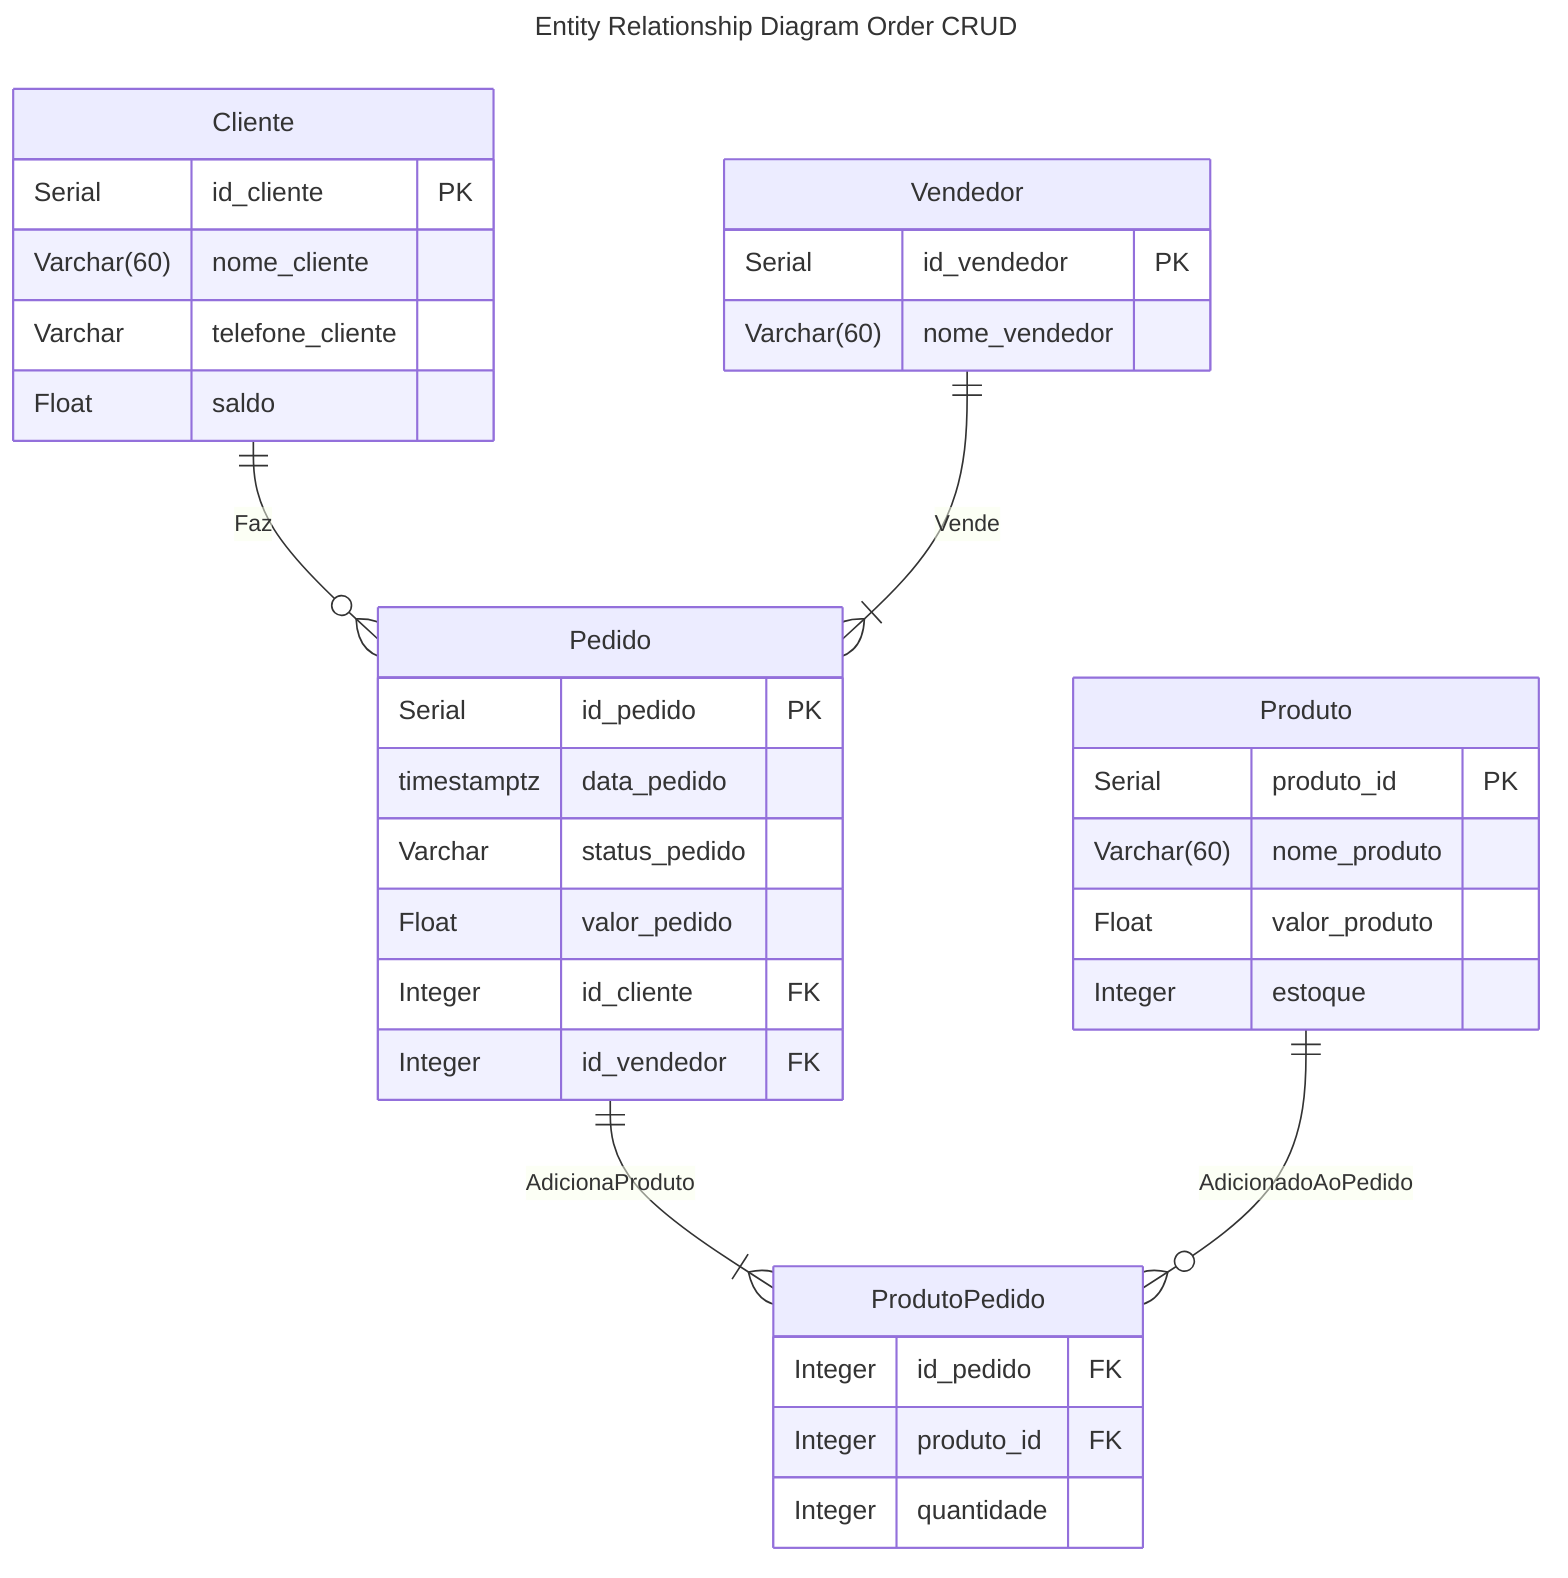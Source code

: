 ---
title: Entity Relationship Diagram Order CRUD
---
erDiagram
    Cliente{
        Serial id_cliente PK
        Varchar(60) nome_cliente
        Varchar telefone_cliente
        Float saldo
    }

    Vendedor{
        Serial id_vendedor PK
        Varchar(60) nome_vendedor
    }

    Pedido{
        Serial id_pedido PK
        timestamptz data_pedido
        Varchar status_pedido
        Float valor_pedido
        Integer id_cliente FK
        Integer id_vendedor FK 
    }

    Produto{
        Serial produto_id PK
        Varchar(60) nome_produto
        Float valor_produto
        Integer estoque
    }

    ProdutoPedido{
        Integer id_pedido FK
        Integer produto_id FK
        Integer quantidade
    }

    Cliente ||--o{ Pedido : Faz
    Vendedor ||--|{ Pedido : Vende
    Pedido ||--|{ ProdutoPedido : AdicionaProduto
    Produto ||--o{ ProdutoPedido : AdicionadoAoPedido